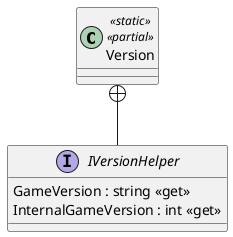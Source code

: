 @startuml
class Version <<static>> <<partial>> {
}
interface IVersionHelper {
    GameVersion : string <<get>>
    InternalGameVersion : int <<get>>
}
Version +-- IVersionHelper
@enduml
